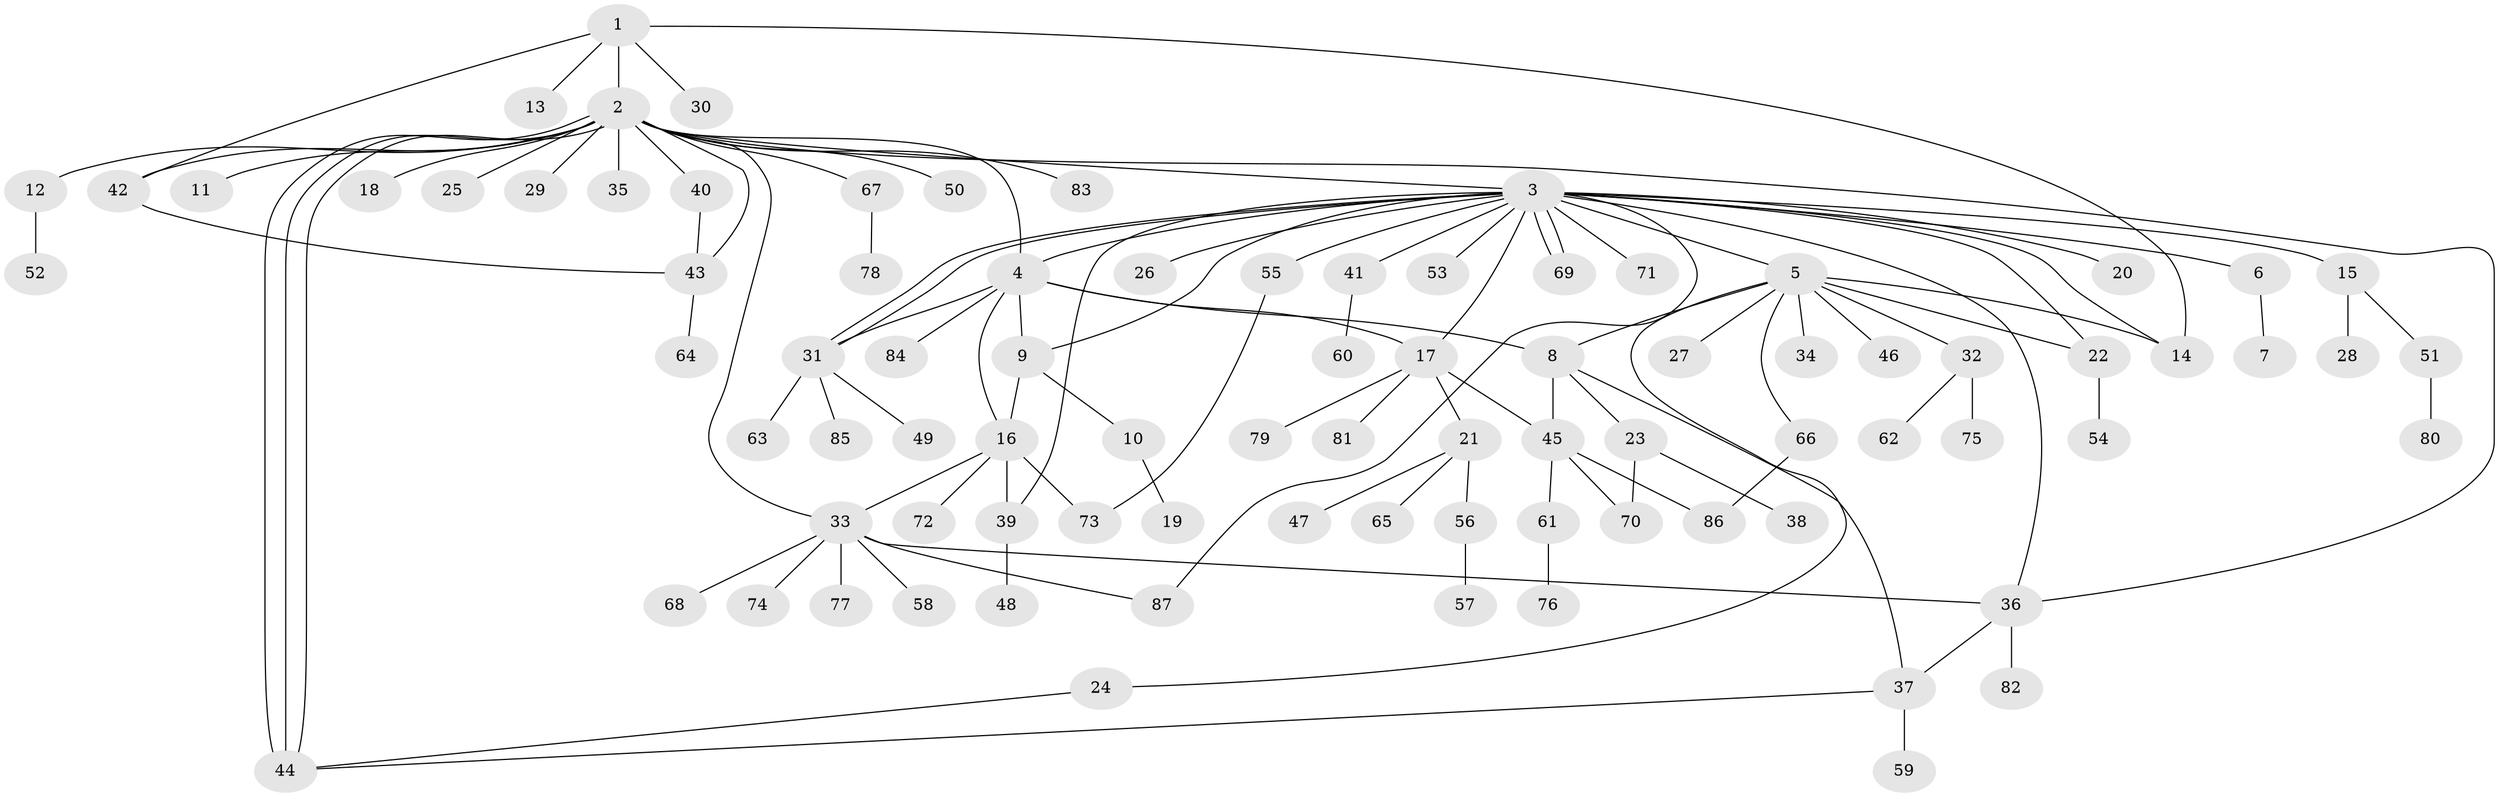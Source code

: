 // Generated by graph-tools (version 1.1) at 2025/14/03/09/25 04:14:26]
// undirected, 87 vertices, 114 edges
graph export_dot {
graph [start="1"]
  node [color=gray90,style=filled];
  1;
  2;
  3;
  4;
  5;
  6;
  7;
  8;
  9;
  10;
  11;
  12;
  13;
  14;
  15;
  16;
  17;
  18;
  19;
  20;
  21;
  22;
  23;
  24;
  25;
  26;
  27;
  28;
  29;
  30;
  31;
  32;
  33;
  34;
  35;
  36;
  37;
  38;
  39;
  40;
  41;
  42;
  43;
  44;
  45;
  46;
  47;
  48;
  49;
  50;
  51;
  52;
  53;
  54;
  55;
  56;
  57;
  58;
  59;
  60;
  61;
  62;
  63;
  64;
  65;
  66;
  67;
  68;
  69;
  70;
  71;
  72;
  73;
  74;
  75;
  76;
  77;
  78;
  79;
  80;
  81;
  82;
  83;
  84;
  85;
  86;
  87;
  1 -- 2;
  1 -- 13;
  1 -- 14;
  1 -- 30;
  1 -- 42;
  2 -- 3;
  2 -- 4;
  2 -- 11;
  2 -- 12;
  2 -- 18;
  2 -- 25;
  2 -- 29;
  2 -- 33;
  2 -- 35;
  2 -- 36;
  2 -- 40;
  2 -- 42;
  2 -- 43;
  2 -- 44;
  2 -- 44;
  2 -- 44;
  2 -- 50;
  2 -- 67;
  2 -- 83;
  3 -- 4;
  3 -- 5;
  3 -- 6;
  3 -- 9;
  3 -- 14;
  3 -- 15;
  3 -- 17;
  3 -- 20;
  3 -- 22;
  3 -- 26;
  3 -- 31;
  3 -- 31;
  3 -- 36;
  3 -- 39;
  3 -- 41;
  3 -- 53;
  3 -- 55;
  3 -- 69;
  3 -- 69;
  3 -- 71;
  3 -- 87;
  4 -- 8;
  4 -- 9;
  4 -- 16;
  4 -- 17;
  4 -- 31;
  4 -- 84;
  5 -- 8;
  5 -- 14;
  5 -- 22;
  5 -- 24;
  5 -- 27;
  5 -- 32;
  5 -- 34;
  5 -- 46;
  5 -- 66;
  6 -- 7;
  8 -- 23;
  8 -- 37;
  8 -- 45;
  9 -- 10;
  9 -- 16;
  10 -- 19;
  12 -- 52;
  15 -- 28;
  15 -- 51;
  16 -- 33;
  16 -- 39;
  16 -- 72;
  16 -- 73;
  17 -- 21;
  17 -- 45;
  17 -- 79;
  17 -- 81;
  21 -- 47;
  21 -- 56;
  21 -- 65;
  22 -- 54;
  23 -- 38;
  23 -- 70;
  24 -- 44;
  31 -- 49;
  31 -- 63;
  31 -- 85;
  32 -- 62;
  32 -- 75;
  33 -- 36;
  33 -- 58;
  33 -- 68;
  33 -- 74;
  33 -- 77;
  33 -- 87;
  36 -- 37;
  36 -- 82;
  37 -- 44;
  37 -- 59;
  39 -- 48;
  40 -- 43;
  41 -- 60;
  42 -- 43;
  43 -- 64;
  45 -- 61;
  45 -- 70;
  45 -- 86;
  51 -- 80;
  55 -- 73;
  56 -- 57;
  61 -- 76;
  66 -- 86;
  67 -- 78;
}
